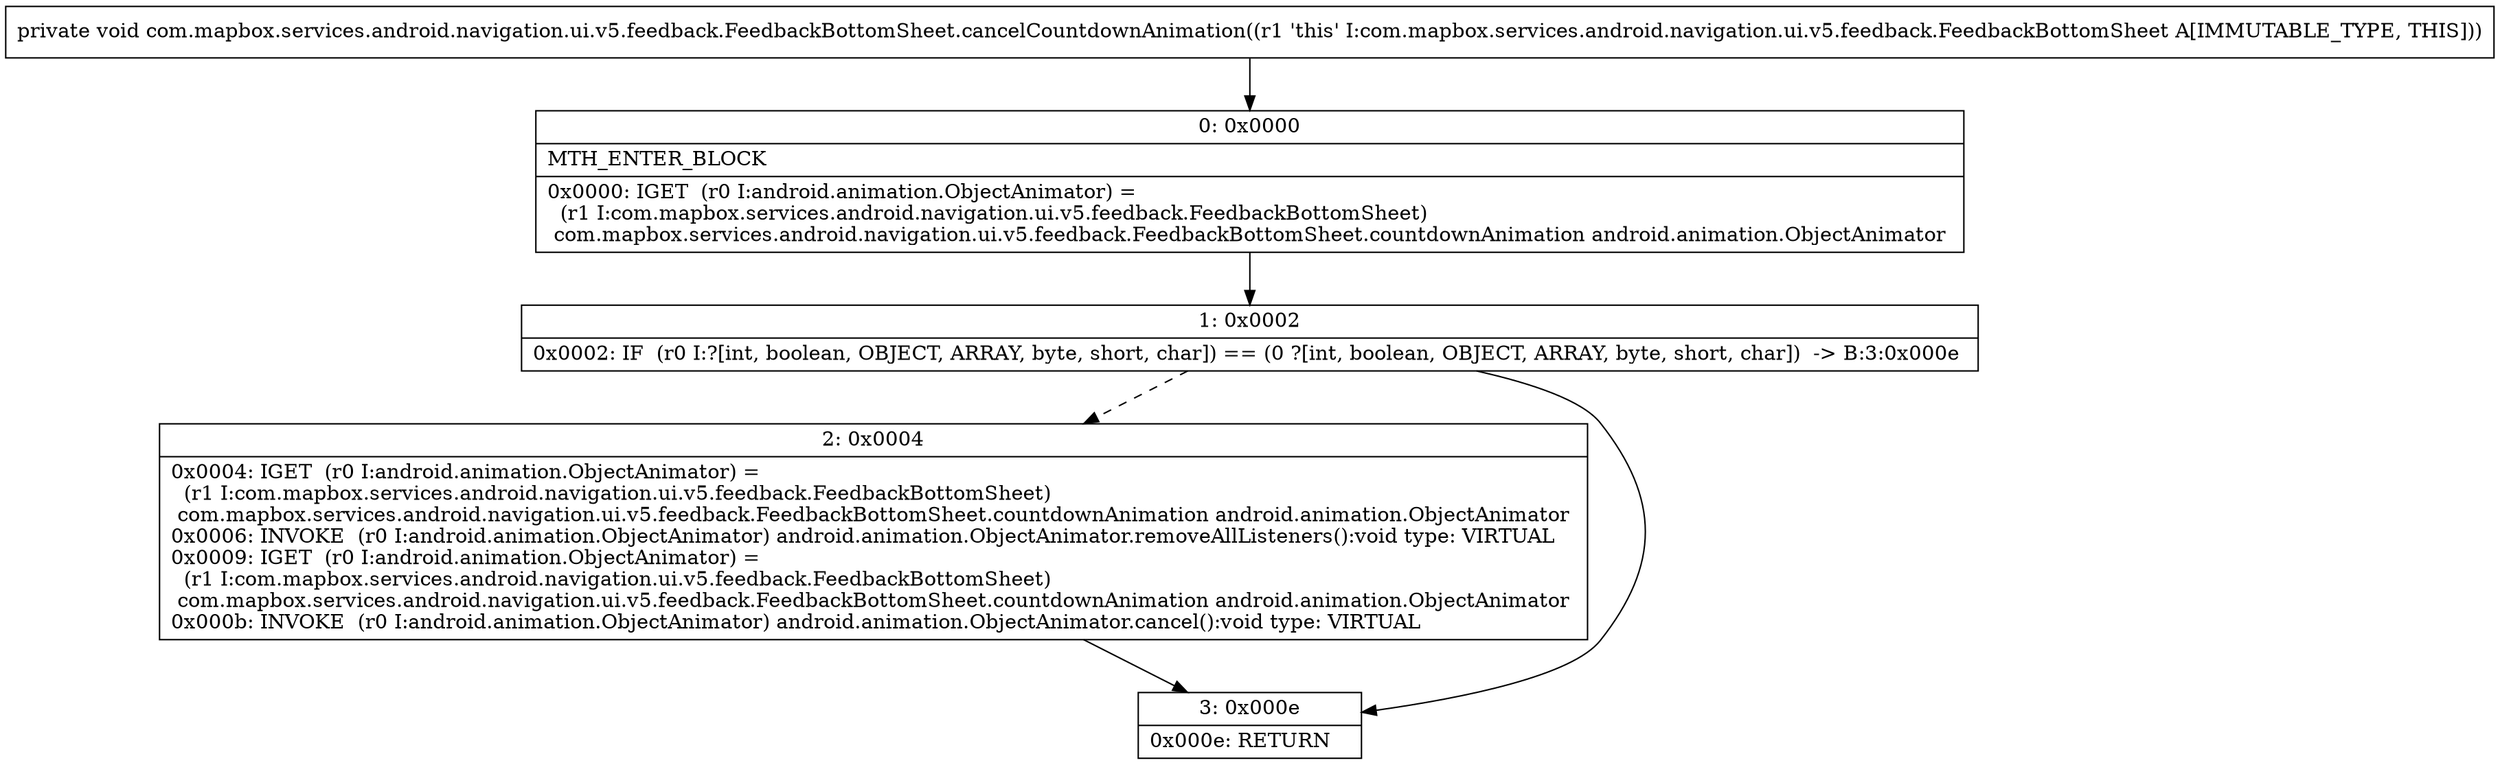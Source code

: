 digraph "CFG forcom.mapbox.services.android.navigation.ui.v5.feedback.FeedbackBottomSheet.cancelCountdownAnimation()V" {
Node_0 [shape=record,label="{0\:\ 0x0000|MTH_ENTER_BLOCK\l|0x0000: IGET  (r0 I:android.animation.ObjectAnimator) = \l  (r1 I:com.mapbox.services.android.navigation.ui.v5.feedback.FeedbackBottomSheet)\l com.mapbox.services.android.navigation.ui.v5.feedback.FeedbackBottomSheet.countdownAnimation android.animation.ObjectAnimator \l}"];
Node_1 [shape=record,label="{1\:\ 0x0002|0x0002: IF  (r0 I:?[int, boolean, OBJECT, ARRAY, byte, short, char]) == (0 ?[int, boolean, OBJECT, ARRAY, byte, short, char])  \-\> B:3:0x000e \l}"];
Node_2 [shape=record,label="{2\:\ 0x0004|0x0004: IGET  (r0 I:android.animation.ObjectAnimator) = \l  (r1 I:com.mapbox.services.android.navigation.ui.v5.feedback.FeedbackBottomSheet)\l com.mapbox.services.android.navigation.ui.v5.feedback.FeedbackBottomSheet.countdownAnimation android.animation.ObjectAnimator \l0x0006: INVOKE  (r0 I:android.animation.ObjectAnimator) android.animation.ObjectAnimator.removeAllListeners():void type: VIRTUAL \l0x0009: IGET  (r0 I:android.animation.ObjectAnimator) = \l  (r1 I:com.mapbox.services.android.navigation.ui.v5.feedback.FeedbackBottomSheet)\l com.mapbox.services.android.navigation.ui.v5.feedback.FeedbackBottomSheet.countdownAnimation android.animation.ObjectAnimator \l0x000b: INVOKE  (r0 I:android.animation.ObjectAnimator) android.animation.ObjectAnimator.cancel():void type: VIRTUAL \l}"];
Node_3 [shape=record,label="{3\:\ 0x000e|0x000e: RETURN   \l}"];
MethodNode[shape=record,label="{private void com.mapbox.services.android.navigation.ui.v5.feedback.FeedbackBottomSheet.cancelCountdownAnimation((r1 'this' I:com.mapbox.services.android.navigation.ui.v5.feedback.FeedbackBottomSheet A[IMMUTABLE_TYPE, THIS])) }"];
MethodNode -> Node_0;
Node_0 -> Node_1;
Node_1 -> Node_2[style=dashed];
Node_1 -> Node_3;
Node_2 -> Node_3;
}

